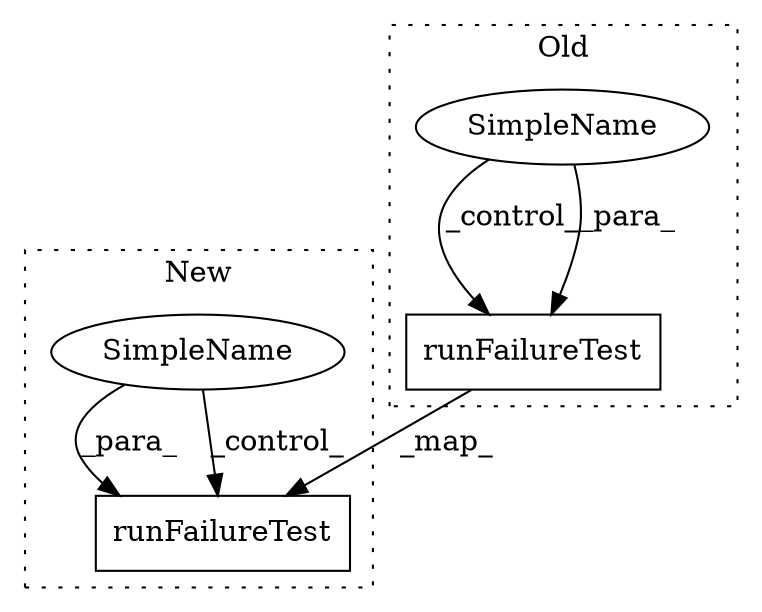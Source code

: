 digraph G {
subgraph cluster0 {
1 [label="runFailureTest" a="32" s="11159,11212" l="15,1" shape="box"];
4 [label="SimpleName" a="42" s="11127" l="2" shape="ellipse"];
label = "Old";
style="dotted";
}
subgraph cluster1 {
2 [label="runFailureTest" a="32" s="9803,9841" l="15,1" shape="box"];
3 [label="SimpleName" a="42" s="9770" l="2" shape="ellipse"];
label = "New";
style="dotted";
}
1 -> 2 [label="_map_"];
3 -> 2 [label="_para_"];
3 -> 2 [label="_control_"];
4 -> 1 [label="_control_"];
4 -> 1 [label="_para_"];
}